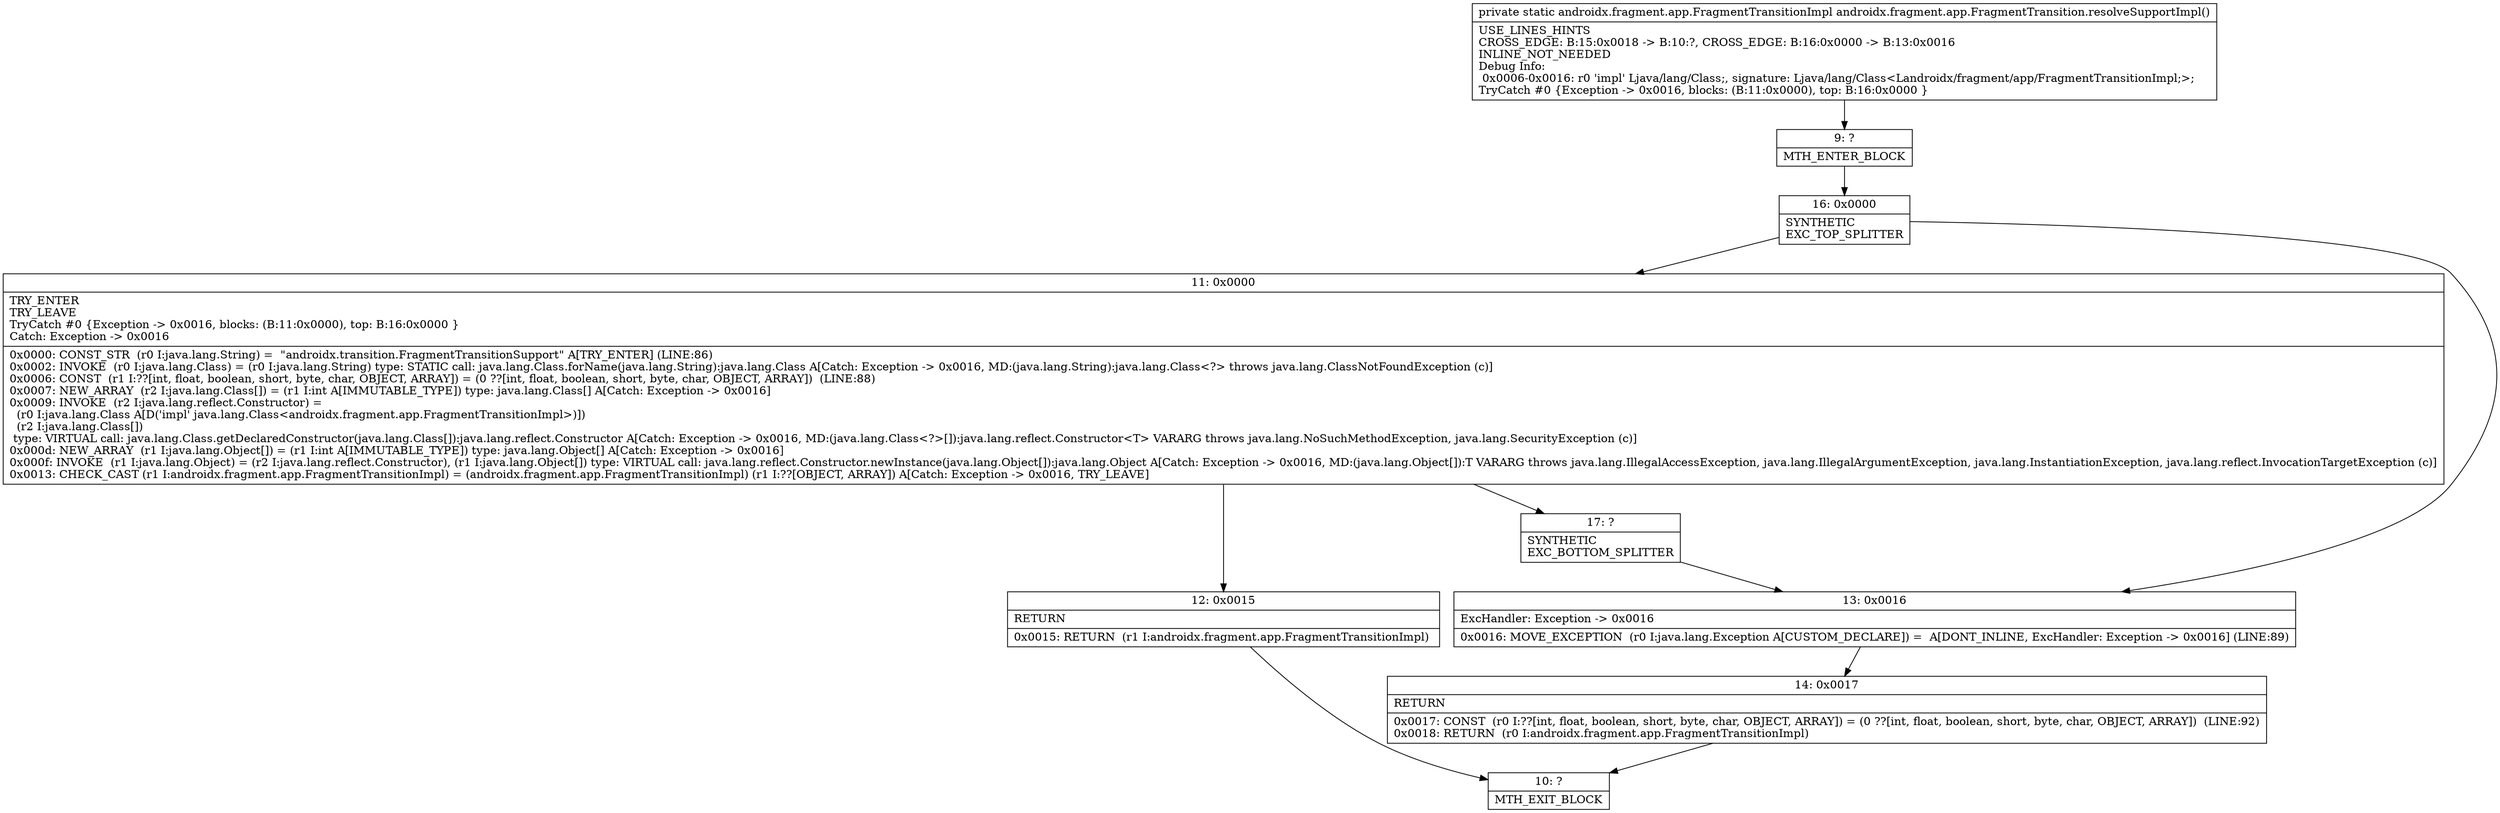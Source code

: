 digraph "CFG forandroidx.fragment.app.FragmentTransition.resolveSupportImpl()Landroidx\/fragment\/app\/FragmentTransitionImpl;" {
Node_9 [shape=record,label="{9\:\ ?|MTH_ENTER_BLOCK\l}"];
Node_16 [shape=record,label="{16\:\ 0x0000|SYNTHETIC\lEXC_TOP_SPLITTER\l}"];
Node_11 [shape=record,label="{11\:\ 0x0000|TRY_ENTER\lTRY_LEAVE\lTryCatch #0 \{Exception \-\> 0x0016, blocks: (B:11:0x0000), top: B:16:0x0000 \}\lCatch: Exception \-\> 0x0016\l|0x0000: CONST_STR  (r0 I:java.lang.String) =  \"androidx.transition.FragmentTransitionSupport\" A[TRY_ENTER] (LINE:86)\l0x0002: INVOKE  (r0 I:java.lang.Class) = (r0 I:java.lang.String) type: STATIC call: java.lang.Class.forName(java.lang.String):java.lang.Class A[Catch: Exception \-\> 0x0016, MD:(java.lang.String):java.lang.Class\<?\> throws java.lang.ClassNotFoundException (c)]\l0x0006: CONST  (r1 I:??[int, float, boolean, short, byte, char, OBJECT, ARRAY]) = (0 ??[int, float, boolean, short, byte, char, OBJECT, ARRAY])  (LINE:88)\l0x0007: NEW_ARRAY  (r2 I:java.lang.Class[]) = (r1 I:int A[IMMUTABLE_TYPE]) type: java.lang.Class[] A[Catch: Exception \-\> 0x0016]\l0x0009: INVOKE  (r2 I:java.lang.reflect.Constructor) = \l  (r0 I:java.lang.Class A[D('impl' java.lang.Class\<androidx.fragment.app.FragmentTransitionImpl\>)])\l  (r2 I:java.lang.Class[])\l type: VIRTUAL call: java.lang.Class.getDeclaredConstructor(java.lang.Class[]):java.lang.reflect.Constructor A[Catch: Exception \-\> 0x0016, MD:(java.lang.Class\<?\>[]):java.lang.reflect.Constructor\<T\> VARARG throws java.lang.NoSuchMethodException, java.lang.SecurityException (c)]\l0x000d: NEW_ARRAY  (r1 I:java.lang.Object[]) = (r1 I:int A[IMMUTABLE_TYPE]) type: java.lang.Object[] A[Catch: Exception \-\> 0x0016]\l0x000f: INVOKE  (r1 I:java.lang.Object) = (r2 I:java.lang.reflect.Constructor), (r1 I:java.lang.Object[]) type: VIRTUAL call: java.lang.reflect.Constructor.newInstance(java.lang.Object[]):java.lang.Object A[Catch: Exception \-\> 0x0016, MD:(java.lang.Object[]):T VARARG throws java.lang.IllegalAccessException, java.lang.IllegalArgumentException, java.lang.InstantiationException, java.lang.reflect.InvocationTargetException (c)]\l0x0013: CHECK_CAST (r1 I:androidx.fragment.app.FragmentTransitionImpl) = (androidx.fragment.app.FragmentTransitionImpl) (r1 I:??[OBJECT, ARRAY]) A[Catch: Exception \-\> 0x0016, TRY_LEAVE]\l}"];
Node_12 [shape=record,label="{12\:\ 0x0015|RETURN\l|0x0015: RETURN  (r1 I:androidx.fragment.app.FragmentTransitionImpl) \l}"];
Node_10 [shape=record,label="{10\:\ ?|MTH_EXIT_BLOCK\l}"];
Node_17 [shape=record,label="{17\:\ ?|SYNTHETIC\lEXC_BOTTOM_SPLITTER\l}"];
Node_13 [shape=record,label="{13\:\ 0x0016|ExcHandler: Exception \-\> 0x0016\l|0x0016: MOVE_EXCEPTION  (r0 I:java.lang.Exception A[CUSTOM_DECLARE]) =  A[DONT_INLINE, ExcHandler: Exception \-\> 0x0016] (LINE:89)\l}"];
Node_14 [shape=record,label="{14\:\ 0x0017|RETURN\l|0x0017: CONST  (r0 I:??[int, float, boolean, short, byte, char, OBJECT, ARRAY]) = (0 ??[int, float, boolean, short, byte, char, OBJECT, ARRAY])  (LINE:92)\l0x0018: RETURN  (r0 I:androidx.fragment.app.FragmentTransitionImpl) \l}"];
MethodNode[shape=record,label="{private static androidx.fragment.app.FragmentTransitionImpl androidx.fragment.app.FragmentTransition.resolveSupportImpl()  | USE_LINES_HINTS\lCROSS_EDGE: B:15:0x0018 \-\> B:10:?, CROSS_EDGE: B:16:0x0000 \-\> B:13:0x0016\lINLINE_NOT_NEEDED\lDebug Info:\l  0x0006\-0x0016: r0 'impl' Ljava\/lang\/Class;, signature: Ljava\/lang\/Class\<Landroidx\/fragment\/app\/FragmentTransitionImpl;\>;\lTryCatch #0 \{Exception \-\> 0x0016, blocks: (B:11:0x0000), top: B:16:0x0000 \}\l}"];
MethodNode -> Node_9;Node_9 -> Node_16;
Node_16 -> Node_11;
Node_16 -> Node_13;
Node_11 -> Node_12;
Node_11 -> Node_17;
Node_12 -> Node_10;
Node_17 -> Node_13;
Node_13 -> Node_14;
Node_14 -> Node_10;
}


